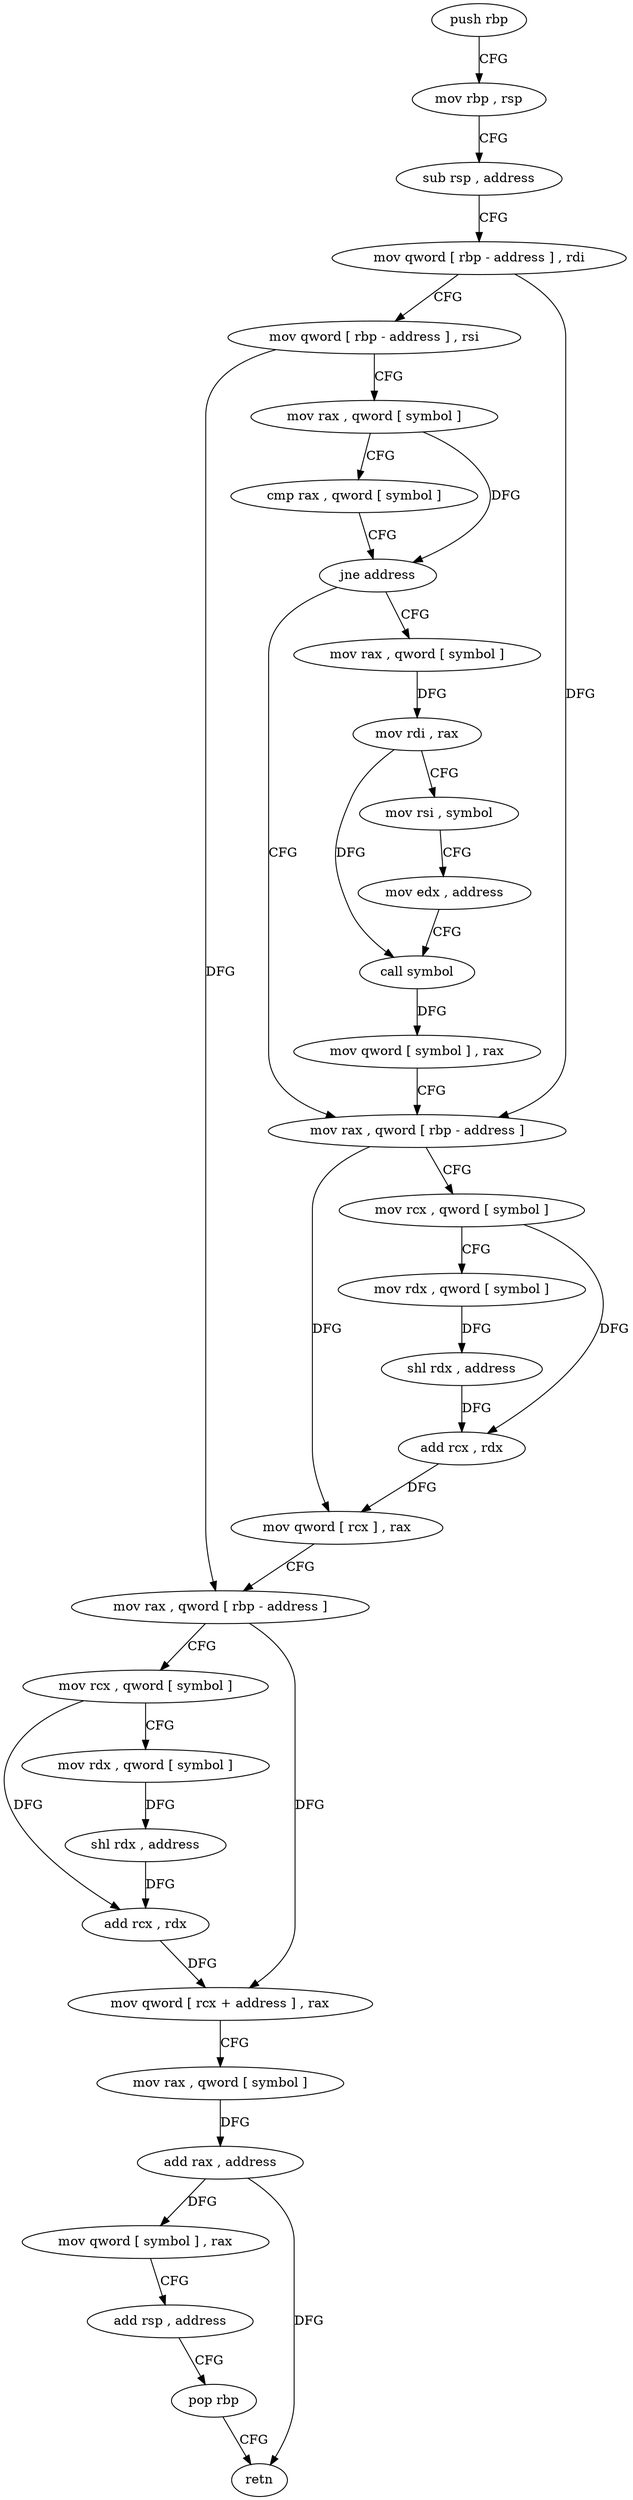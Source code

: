 digraph "func" {
"4207504" [label = "push rbp" ]
"4207505" [label = "mov rbp , rsp" ]
"4207508" [label = "sub rsp , address" ]
"4207512" [label = "mov qword [ rbp - address ] , rdi" ]
"4207516" [label = "mov qword [ rbp - address ] , rsi" ]
"4207520" [label = "mov rax , qword [ symbol ]" ]
"4207528" [label = "cmp rax , qword [ symbol ]" ]
"4207536" [label = "jne address" ]
"4207581" [label = "mov rax , qword [ rbp - address ]" ]
"4207542" [label = "mov rax , qword [ symbol ]" ]
"4207585" [label = "mov rcx , qword [ symbol ]" ]
"4207593" [label = "mov rdx , qword [ symbol ]" ]
"4207601" [label = "shl rdx , address" ]
"4207605" [label = "add rcx , rdx" ]
"4207608" [label = "mov qword [ rcx ] , rax" ]
"4207611" [label = "mov rax , qword [ rbp - address ]" ]
"4207615" [label = "mov rcx , qword [ symbol ]" ]
"4207623" [label = "mov rdx , qword [ symbol ]" ]
"4207631" [label = "shl rdx , address" ]
"4207635" [label = "add rcx , rdx" ]
"4207638" [label = "mov qword [ rcx + address ] , rax" ]
"4207642" [label = "mov rax , qword [ symbol ]" ]
"4207650" [label = "add rax , address" ]
"4207656" [label = "mov qword [ symbol ] , rax" ]
"4207664" [label = "add rsp , address" ]
"4207668" [label = "pop rbp" ]
"4207669" [label = "retn" ]
"4207550" [label = "mov rdi , rax" ]
"4207553" [label = "mov rsi , symbol" ]
"4207563" [label = "mov edx , address" ]
"4207568" [label = "call symbol" ]
"4207573" [label = "mov qword [ symbol ] , rax" ]
"4207504" -> "4207505" [ label = "CFG" ]
"4207505" -> "4207508" [ label = "CFG" ]
"4207508" -> "4207512" [ label = "CFG" ]
"4207512" -> "4207516" [ label = "CFG" ]
"4207512" -> "4207581" [ label = "DFG" ]
"4207516" -> "4207520" [ label = "CFG" ]
"4207516" -> "4207611" [ label = "DFG" ]
"4207520" -> "4207528" [ label = "CFG" ]
"4207520" -> "4207536" [ label = "DFG" ]
"4207528" -> "4207536" [ label = "CFG" ]
"4207536" -> "4207581" [ label = "CFG" ]
"4207536" -> "4207542" [ label = "CFG" ]
"4207581" -> "4207585" [ label = "CFG" ]
"4207581" -> "4207608" [ label = "DFG" ]
"4207542" -> "4207550" [ label = "DFG" ]
"4207585" -> "4207593" [ label = "CFG" ]
"4207585" -> "4207605" [ label = "DFG" ]
"4207593" -> "4207601" [ label = "DFG" ]
"4207601" -> "4207605" [ label = "DFG" ]
"4207605" -> "4207608" [ label = "DFG" ]
"4207608" -> "4207611" [ label = "CFG" ]
"4207611" -> "4207615" [ label = "CFG" ]
"4207611" -> "4207638" [ label = "DFG" ]
"4207615" -> "4207623" [ label = "CFG" ]
"4207615" -> "4207635" [ label = "DFG" ]
"4207623" -> "4207631" [ label = "DFG" ]
"4207631" -> "4207635" [ label = "DFG" ]
"4207635" -> "4207638" [ label = "DFG" ]
"4207638" -> "4207642" [ label = "CFG" ]
"4207642" -> "4207650" [ label = "DFG" ]
"4207650" -> "4207656" [ label = "DFG" ]
"4207650" -> "4207669" [ label = "DFG" ]
"4207656" -> "4207664" [ label = "CFG" ]
"4207664" -> "4207668" [ label = "CFG" ]
"4207668" -> "4207669" [ label = "CFG" ]
"4207550" -> "4207553" [ label = "CFG" ]
"4207550" -> "4207568" [ label = "DFG" ]
"4207553" -> "4207563" [ label = "CFG" ]
"4207563" -> "4207568" [ label = "CFG" ]
"4207568" -> "4207573" [ label = "DFG" ]
"4207573" -> "4207581" [ label = "CFG" ]
}
